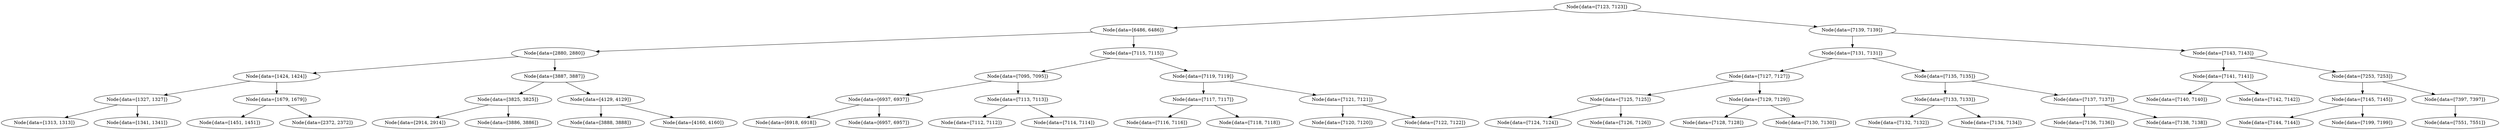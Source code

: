digraph G{
2025680285 [label="Node{data=[7123, 7123]}"]
2025680285 -> 423881618
423881618 [label="Node{data=[6486, 6486]}"]
423881618 -> 424681485
424681485 [label="Node{data=[2880, 2880]}"]
424681485 -> 739988248
739988248 [label="Node{data=[1424, 1424]}"]
739988248 -> 1071186563
1071186563 [label="Node{data=[1327, 1327]}"]
1071186563 -> 968909201
968909201 [label="Node{data=[1313, 1313]}"]
1071186563 -> 562593516
562593516 [label="Node{data=[1341, 1341]}"]
739988248 -> 1476225622
1476225622 [label="Node{data=[1679, 1679]}"]
1476225622 -> 549955376
549955376 [label="Node{data=[1451, 1451]}"]
1476225622 -> 439453264
439453264 [label="Node{data=[2372, 2372]}"]
424681485 -> 2016208100
2016208100 [label="Node{data=[3887, 3887]}"]
2016208100 -> 1153408621
1153408621 [label="Node{data=[3825, 3825]}"]
1153408621 -> 1499221997
1499221997 [label="Node{data=[2914, 2914]}"]
1153408621 -> 1338589584
1338589584 [label="Node{data=[3886, 3886]}"]
2016208100 -> 1356699465
1356699465 [label="Node{data=[4129, 4129]}"]
1356699465 -> 1747531721
1747531721 [label="Node{data=[3888, 3888]}"]
1356699465 -> 1404124678
1404124678 [label="Node{data=[4160, 4160]}"]
423881618 -> 1458642977
1458642977 [label="Node{data=[7115, 7115]}"]
1458642977 -> 1789563497
1789563497 [label="Node{data=[7095, 7095]}"]
1789563497 -> 1260156810
1260156810 [label="Node{data=[6937, 6937]}"]
1260156810 -> 285684193
285684193 [label="Node{data=[6918, 6918]}"]
1260156810 -> 1311304648
1311304648 [label="Node{data=[6957, 6957]}"]
1789563497 -> 1882132926
1882132926 [label="Node{data=[7113, 7113]}"]
1882132926 -> 1478985750
1478985750 [label="Node{data=[7112, 7112]}"]
1882132926 -> 1887908554
1887908554 [label="Node{data=[7114, 7114]}"]
1458642977 -> 2037965241
2037965241 [label="Node{data=[7119, 7119]}"]
2037965241 -> 1901247945
1901247945 [label="Node{data=[7117, 7117]}"]
1901247945 -> 357690573
357690573 [label="Node{data=[7116, 7116]}"]
1901247945 -> 1544134095
1544134095 [label="Node{data=[7118, 7118]}"]
2037965241 -> 1648544478
1648544478 [label="Node{data=[7121, 7121]}"]
1648544478 -> 102404010
102404010 [label="Node{data=[7120, 7120]}"]
1648544478 -> 481766432
481766432 [label="Node{data=[7122, 7122]}"]
2025680285 -> 205532572
205532572 [label="Node{data=[7139, 7139]}"]
205532572 -> 2015363824
2015363824 [label="Node{data=[7131, 7131]}"]
2015363824 -> 706065793
706065793 [label="Node{data=[7127, 7127]}"]
706065793 -> 258362063
258362063 [label="Node{data=[7125, 7125]}"]
258362063 -> 38255218
38255218 [label="Node{data=[7124, 7124]}"]
258362063 -> 2047352648
2047352648 [label="Node{data=[7126, 7126]}"]
706065793 -> 2100692021
2100692021 [label="Node{data=[7129, 7129]}"]
2100692021 -> 1085999470
1085999470 [label="Node{data=[7128, 7128]}"]
2100692021 -> 2140188449
2140188449 [label="Node{data=[7130, 7130]}"]
2015363824 -> 1171787204
1171787204 [label="Node{data=[7135, 7135]}"]
1171787204 -> 134393574
134393574 [label="Node{data=[7133, 7133]}"]
134393574 -> 283780849
283780849 [label="Node{data=[7132, 7132]}"]
134393574 -> 1794730602
1794730602 [label="Node{data=[7134, 7134]}"]
1171787204 -> 1867181276
1867181276 [label="Node{data=[7137, 7137]}"]
1867181276 -> 1914837581
1914837581 [label="Node{data=[7136, 7136]}"]
1867181276 -> 868120406
868120406 [label="Node{data=[7138, 7138]}"]
205532572 -> 305525105
305525105 [label="Node{data=[7143, 7143]}"]
305525105 -> 715244519
715244519 [label="Node{data=[7141, 7141]}"]
715244519 -> 1219708044
1219708044 [label="Node{data=[7140, 7140]}"]
715244519 -> 150445579
150445579 [label="Node{data=[7142, 7142]}"]
305525105 -> 896813085
896813085 [label="Node{data=[7253, 7253]}"]
896813085 -> 300817327
300817327 [label="Node{data=[7145, 7145]}"]
300817327 -> 1126939194
1126939194 [label="Node{data=[7144, 7144]}"]
300817327 -> 1998087058
1998087058 [label="Node{data=[7199, 7199]}"]
896813085 -> 1614539212
1614539212 [label="Node{data=[7397, 7397]}"]
1614539212 -> 32089351
32089351 [label="Node{data=[7551, 7551]}"]
}
